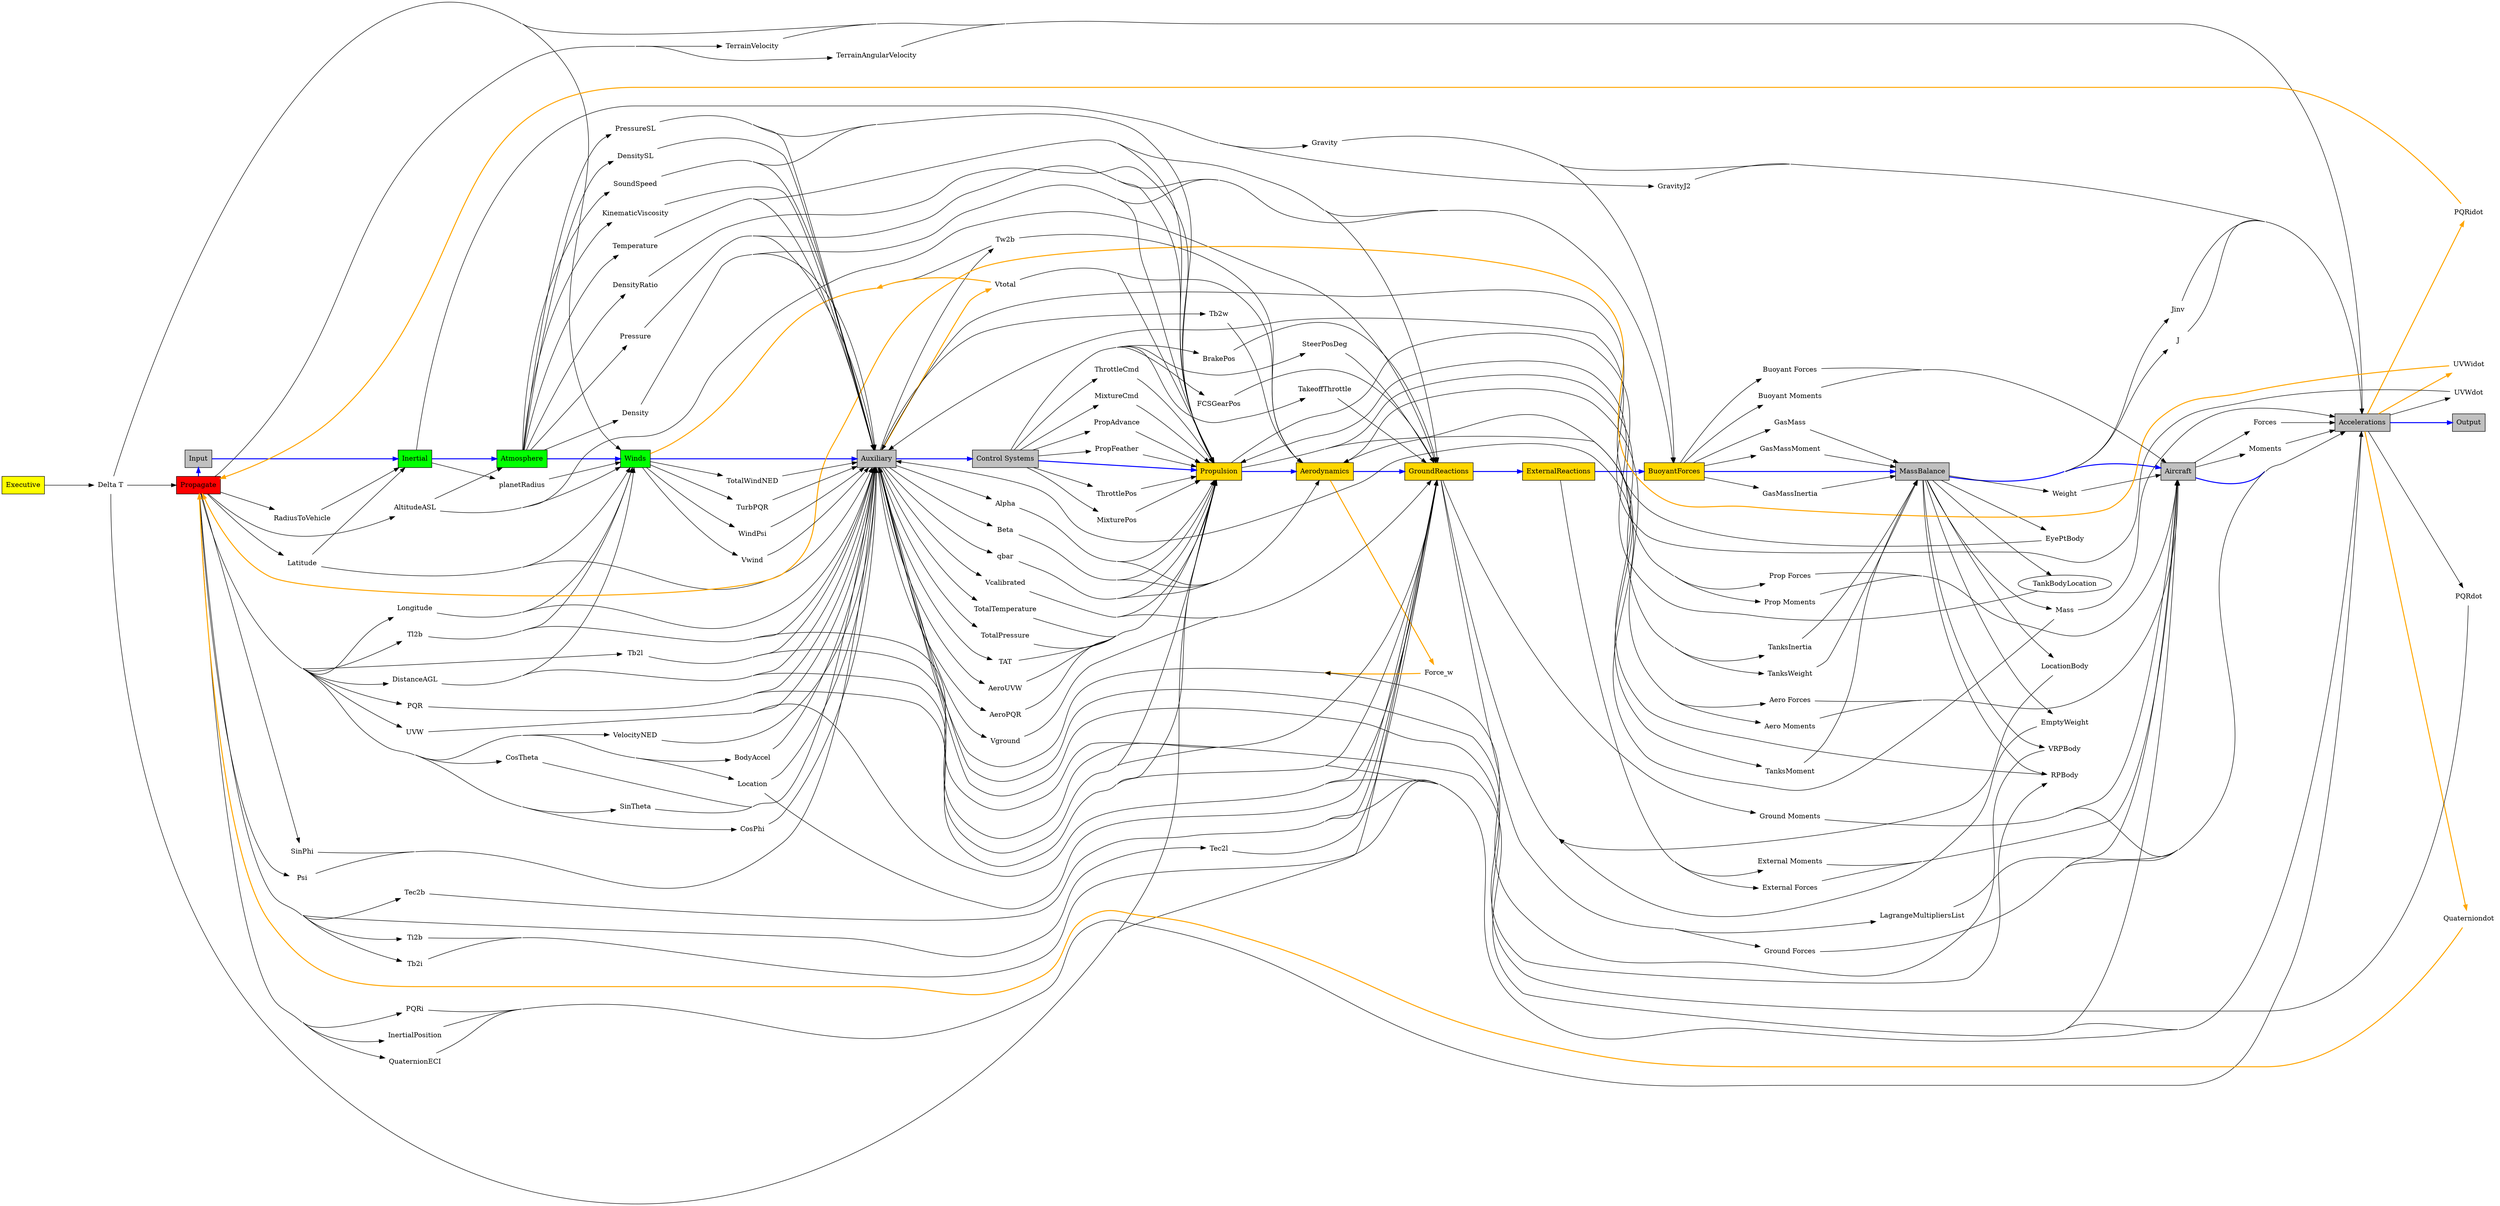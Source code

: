/* Main loop model I/O */

digraph G {
  rankdir = LR;
  ranksep=1.4;
  // size = "17, 11";
  concentrate=true;

  {
    node [shape = box, fillcolor=grey, style=filled, group=model];
    Propagate [fillcolor=red];
    Input;
    Inertial [fillcolor=green];
    Atmosphere [fillcolor=green];
    Winds [fillcolor=green];
    "Control Systems"; 
    Propulsion [fillcolor=gold];
    MassBalance;
    Aerodynamics [fillcolor=gold]; 
    GroundReactions [fillcolor=gold];
    ExternalReactions [fillcolor=gold];
    BuoyantForces [fillcolor=gold];
    Aircraft;
    Accelerations;
    Auxiliary;
    Output;
  };

  Executive  [shape = box, fillcolor=yellow, style=filled];
  
  /* Order of execution of main loop models */
  {
  node [shape = box, fillcolor=grey, style=filled, group=model];
  Propagate ->
  Input ->  
  Inertial ->
  Atmosphere ->
  Winds ->
  Auxiliary ->
  "Control Systems" ->
  Propulsion ->
  Aerodynamics ->
  GroundReactions ->
  ExternalReactions ->
  BuoyantForces ->
  MassBalance ->
  Aircraft ->
  Accelerations->
  Output [color=blue, style=bold];
  }
  /*
  subgraph cluster0 {
    label="Environment Models";
    Atmosphere;
    Winds;
    Inertial;
  };
  
  subgraph cluster1 {
    label="Force Models";
    Propulsion; Aerodynamics; GroundReactions; ExternalReactions; BuoyantForces;
  };
  */
  {
    node [shape=plaintext];
    AltitudeASL;
    Tl2b;
    Tb2l;
    Ti2b;
    Tb2i;
    Tec2b;
    Tec2l;
    Tb2w;
    Tw2b;
    Vtotal;
    RadiusToVehicle;
    planetRadius;
    Latitude;
    "Delta T";
    Mass;
    Weight;
    EmptyWeight;
    Force_w;
    Forces;
    Gravity;
    GravityJ2;
    J;
    Jinv;
    Moments;
    DistanceAGL;
    PQR;
    PQRi;
    UVW;
    InertialPosition;
    QuaternionECI;
    VelocityNED;
    BodyAccel;
    Location;
    LocationBody;
    Latitude;
    Longitude;
    CosTheta;
    SinTheta;
    CosPhi;
    SinPhi;
    Psi;
    ThrottlePos;
    TakeoffThrottle
    MixturePos;
    ThrottleCmd;
    MixtureCmd;
    PropAdvance;
    PropFeather;
    BrakePos;
    SteerPosDeg;
    FCSGearPos;
    LagrangeMultipliersList;
    TerrainVelocity;
    TerrainAngularVelocity;
}
/* Alignment blocks */
{
    node [shape=plaintext];
    rank=same;
//    GroundReactions;
    PQRdot;
    PQRidot;
    UVWdot;
    UVWidot;
    Quaterniondot;
}
{
    rank=same;
 //   Executive;
    Propagate;
    Input;
}
{
    rank=same;
    PQRi;
    UVW;
    PQR;
    InertialPosition;
    Ti2b;
    Tb2i;
    Tec2b;
    Tl2b;
    QuaternionECI;
}
{
    node [shape=plaintext];
    rank=same;
    GasMassInertia;
    GasMass;
    GasMassMoment;
    TanksInertia;
    TanksWeight;
    TanksMoment;
}
{
    node [shape=plaintext];
    rank=same;
    Alpha;
    Beta;
    qbar;
    Vtotal;
    Vground;
    Vcalibrated;
    TotalTemperature;
    TotalPressure;
    TAT;
    AeroUVW;
    AeroPQR;
}
{
    node [shape=plaintext];
    rank=same;
    TotalWindNED;
    TurbPQR;
    WindPsi;
    Vwind;
}
{
    node [shape=plaintext];
    rank=same;
    VRPBody;
    RPBody;
    EyePtBody;
}
{
    node [shape=plaintext];
    rank=same;
    "Buoyant Forces";
    "Buoyant Moments";
    "External Forces";
    "External Moments";
    "Ground Forces";
    "Ground Moments";
    "Aero Forces";
    "Aero Moments";
    "Prop Forces";
    "Prop Moments";
}
{
    node [shape=plaintext];
    rank=same;
    Pressure;
    Density;
    Temperature;
    PressureSL;
    DensitySL;
    DensityRatio;
    SoundSpeed;
    KinematicViscosity;
}

  // Propagate
  Accelerations -> PQRidot -> Propagate [color=orange, style=bold];
  Accelerations -> Quaterniondot -> Propagate [color=orange, style=bold];
  Accelerations -> UVWidot -> Propagate [color=orange, style=bold];
  Executive -> "Delta T" -> Propagate;

  // Atmosphere & Winds
  Propagate -> AltitudeASL -> Atmosphere;

  // Winds
  Propagate -> AltitudeASL -> Winds;
  Propagate -> DistanceAGL -> Winds;
  Propagate -> Tl2b -> Winds;
  Executive -> "Delta T" -> Winds;
  Auxiliary -> Tw2b -> Winds;
  Auxiliary -> Vtotal -> Winds [color=orange, style=bold];
  Propagate -> Longitude -> Winds;
  Propagate -> Latitude -> Winds;
  Inertial  -> planetRadius -> Winds;

  // Auxiliary
  Atmosphere -> Pressure -> Auxiliary;
  Atmosphere -> Density -> Auxiliary;
  Atmosphere -> DensitySL -> Auxiliary;
  Atmosphere -> PressureSL -> Auxiliary;
  Atmosphere -> Temperature -> Auxiliary;
  Atmosphere -> SoundSpeed -> Auxiliary;
  Atmosphere -> KinematicViscosity -> Auxiliary;
  Propagate -> DistanceAGL -> Auxiliary;
  MassBalance -> Mass -> Auxiliary;
  Propagate -> Tl2b -> Auxiliary;
  Propagate -> Tb2l ->Auxiliary;
  Propagate -> PQR -> Auxiliary;
  Accelerations -> PQRdot -> Auxiliary;
  Propagate -> UVW -> Auxiliary;
  Accelerations -> UVWdot -> Auxiliary;
  Propagate -> VelocityNED -> Auxiliary;
  Propagate -> BodyAccel -> Auxiliary;
  MassBalance -> EyePtBody -> Auxiliary;
  MassBalance -> VRPBody -> Auxiliary;
  MassBalance -> RPBody -> Auxiliary;
  Aerodynamics -> Force_w -> Auxiliary [color=orange, style=bold];
  Propagate -> Location -> Auxiliary;
  Propagate -> Latitude -> Auxiliary;
  Propagate -> Longitude -> Auxiliary;
  Propagate -> CosTheta -> Auxiliary;
  Propagate -> SinTheta -> Auxiliary;
  Propagate -> CosPhi -> Auxiliary;
  Propagate -> SinPhi -> Auxiliary;
  Propagate -> Psi -> Auxiliary;
  Winds -> TotalWindNED -> Auxiliary;
  Winds -> TurbPQR -> Auxiliary;
  Winds -> WindPsi -> Auxiliary;
  Winds -> Vwind -> Auxiliary;

  // Propulsion
  Atmosphere -> PressureSL -> Propulsion;
  Atmosphere -> Pressure -> Propulsion;
  Atmosphere -> Temperature -> Propulsion;
  Atmosphere -> Density -> Propulsion;
  Atmosphere -> DensityRatio -> Propulsion;
  Atmosphere -> SoundSpeed -> Propulsion;
  Auxiliary -> TotalPressure -> Propulsion;
  Auxiliary -> TotalTemperature -> Propulsion;
  Auxiliary -> Vcalibrated -> Propulsion;
  Auxiliary -> Vtotal -> Propulsion;
  Auxiliary -> qbar -> Propulsion;
  Auxiliary -> Alpha -> Propulsion;
  Auxiliary -> Beta -> Propulsion;
  Auxiliary -> TAT -> Propulsion;
  Auxiliary -> AeroUVW -> Propulsion;
  Auxiliary -> AeroPQR -> Propulsion;
  Executive -> "Delta T" -> Propulsion;
  "Control Systems" -> ThrottlePos -> Propulsion;
  "Control Systems" -> MixturePos -> Propulsion;
  "Control Systems" -> ThrottleCmd -> Propulsion;
  "Control Systems" -> MixtureCmd -> Propulsion;
  "Control Systems" -> PropAdvance -> Propulsion;
  "Control Systems" -> PropFeather -> Propulsion;
  Propagate -> DistanceAGL -> Propulsion;
  Propagate -> PQR -> Propulsion;
  MassBalance -> TankBodyLocation -> Propulsion

  // Aerodynamics
  Auxiliary -> Alpha -> Aerodynamics;
  Auxiliary -> Beta -> Aerodynamics;
  Auxiliary -> Tb2w -> Aerodynamics;
  Auxiliary -> Tw2b -> Aerodynamics;
  Auxiliary -> qbar -> Aerodynamics;
  Auxiliary -> Vtotal -> Aerodynamics;
  Auxiliary -> RPBody -> Aerodynamics;

  // Ground Reactions
  Auxiliary -> Vground -> GroundReactions;
  Auxiliary -> Vcalibrated -> GroundReactions;
  Atmosphere -> Temperature -> GroundReactions;
  "Control Systems" -> TakeoffThrottle -> GroundReactions;
  "Control Systems" -> SteerPosDeg -> GroundReactions;
  "Control Systems" -> BrakePos -> GroundReactions;
  "Control Systems" -> FCSGearPos -> GroundReactions;
  MassBalance -> EmptyWeight -> GroundReactions;
  Propagate -> Tb2l -> GroundReactions;
  Propagate -> Tec2l -> GroundReactions;
  Propagate -> Tec2b -> GroundReactions;
  Propagate -> PQR -> GroundReactions;
  Propagate -> UVW -> GroundReactions;
  Propagate -> AltitudeASL -> GroundReactions;
  Propagate -> DistanceAGL -> GroundReactions;
  Executive -> "Delta T" -> GroundReactions;
  Propagate -> Location -> GroundReactions;
  MassBalance -> LocationBody -> GroundReactions;

  // Buoyant Forces
  Atmosphere -> Pressure -> BuoyantForces
  Atmosphere -> Density -> BuoyantForces
  Atmosphere -> Temperature -> BuoyantForces
  Inertial -> Gravity -> BuoyantForces

  // MassBalance
  BuoyantForces -> GasMassInertia -> MassBalance;
  BuoyantForces -> GasMass -> MassBalance;
  BuoyantForces -> GasMassMoment -> MassBalance;
  Propulsion -> TanksInertia -> MassBalance;
  Propulsion -> TanksWeight -> MassBalance;
  Propulsion -> TanksMoment -> MassBalance;

  // Aircraft
  Aerodynamics -> "Aero Forces" -> Aircraft;
  Propulsion -> "Prop Forces" -> Aircraft;
  GroundReactions -> "Ground Forces" -> Aircraft;
  ExternalReactions -> "External Forces" -> Aircraft;
  BuoyantForces -> "Buoyant Forces" -> Aircraft;
  Aerodynamics -> "Aero Moments" -> Aircraft;
  Propulsion -> "Prop Moments" -> Aircraft;
  GroundReactions -> "Ground Moments" -> Aircraft;
  ExternalReactions -> "External Moments" -> Aircraft;
  BuoyantForces -> "Buoyant Moments" -> Aircraft;
  MassBalance -> Weight -> Aircraft;
  Propagate -> Tl2b -> Aircraft;

  // Inertial
  Propagate -> RadiusToVehicle -> Inertial;
  Propagate -> Latitude -> Inertial;

  // Accelerations
  MassBalance -> J -> Accelerations;
  MassBalance -> Jinv -> Accelerations;
  MassBalance -> Mass -> Accelerations;
  Propagate -> Ti2b -> Accelerations;
  Propagate -> Tb2i -> Accelerations;
  Propagate -> Tec2b -> Accelerations;
  Propagate -> Tl2b -> Accelerations;
  Propagate -> QuaternionECI -> Accelerations;
  Aircraft -> Moments -> Accelerations;
  Aircraft -> Forces -> Accelerations;
  GroundReactions -> "Ground Forces" -> Accelerations;
  GroundReactions -> "Ground Moments" -> Accelerations;
  GroundReactions -> LagrangeMultipliersList -> Accelerations;
  Inertial -> Gravity -> Accelerations;
  Inertial -> GravityJ2 -> Accelerations;
  Propagate -> PQRi -> Accelerations;
  Propagate -> PQR -> Accelerations;
  Propagate -> UVW -> Accelerations;
  Propagate -> InertialPosition -> Accelerations;
  Propagate -> TerrainVelocity -> Accelerations;
  Propagate -> TerrainAngularVelocity -> Accelerations;
  Executive -> "Delta T" -> Accelerations;
}
